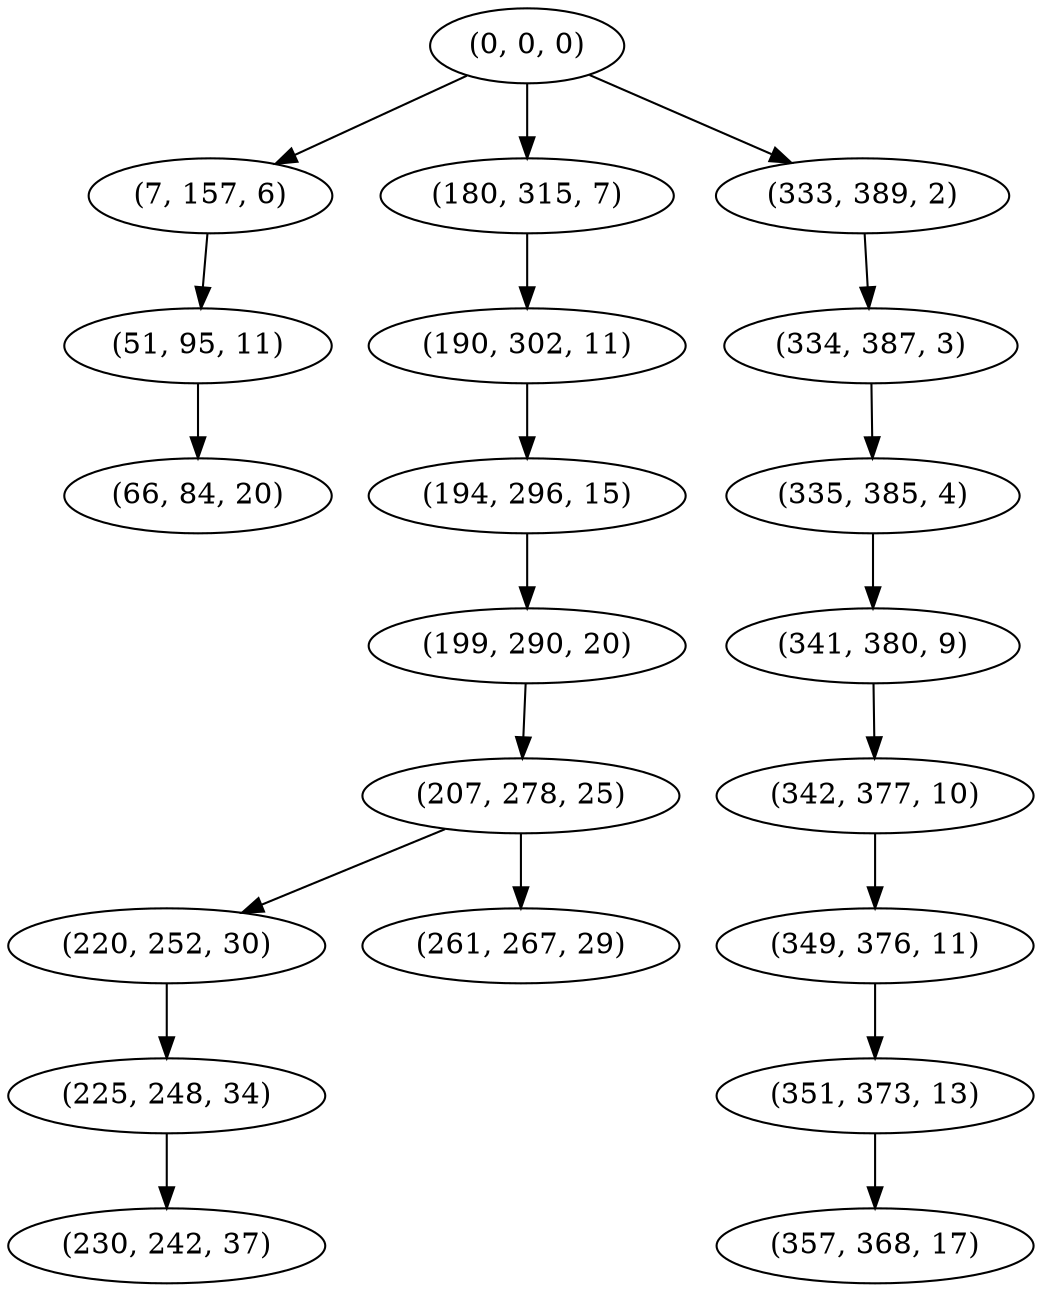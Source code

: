 digraph tree {
    "(0, 0, 0)";
    "(7, 157, 6)";
    "(51, 95, 11)";
    "(66, 84, 20)";
    "(180, 315, 7)";
    "(190, 302, 11)";
    "(194, 296, 15)";
    "(199, 290, 20)";
    "(207, 278, 25)";
    "(220, 252, 30)";
    "(225, 248, 34)";
    "(230, 242, 37)";
    "(261, 267, 29)";
    "(333, 389, 2)";
    "(334, 387, 3)";
    "(335, 385, 4)";
    "(341, 380, 9)";
    "(342, 377, 10)";
    "(349, 376, 11)";
    "(351, 373, 13)";
    "(357, 368, 17)";
    "(0, 0, 0)" -> "(7, 157, 6)";
    "(0, 0, 0)" -> "(180, 315, 7)";
    "(0, 0, 0)" -> "(333, 389, 2)";
    "(7, 157, 6)" -> "(51, 95, 11)";
    "(51, 95, 11)" -> "(66, 84, 20)";
    "(180, 315, 7)" -> "(190, 302, 11)";
    "(190, 302, 11)" -> "(194, 296, 15)";
    "(194, 296, 15)" -> "(199, 290, 20)";
    "(199, 290, 20)" -> "(207, 278, 25)";
    "(207, 278, 25)" -> "(220, 252, 30)";
    "(207, 278, 25)" -> "(261, 267, 29)";
    "(220, 252, 30)" -> "(225, 248, 34)";
    "(225, 248, 34)" -> "(230, 242, 37)";
    "(333, 389, 2)" -> "(334, 387, 3)";
    "(334, 387, 3)" -> "(335, 385, 4)";
    "(335, 385, 4)" -> "(341, 380, 9)";
    "(341, 380, 9)" -> "(342, 377, 10)";
    "(342, 377, 10)" -> "(349, 376, 11)";
    "(349, 376, 11)" -> "(351, 373, 13)";
    "(351, 373, 13)" -> "(357, 368, 17)";
}
